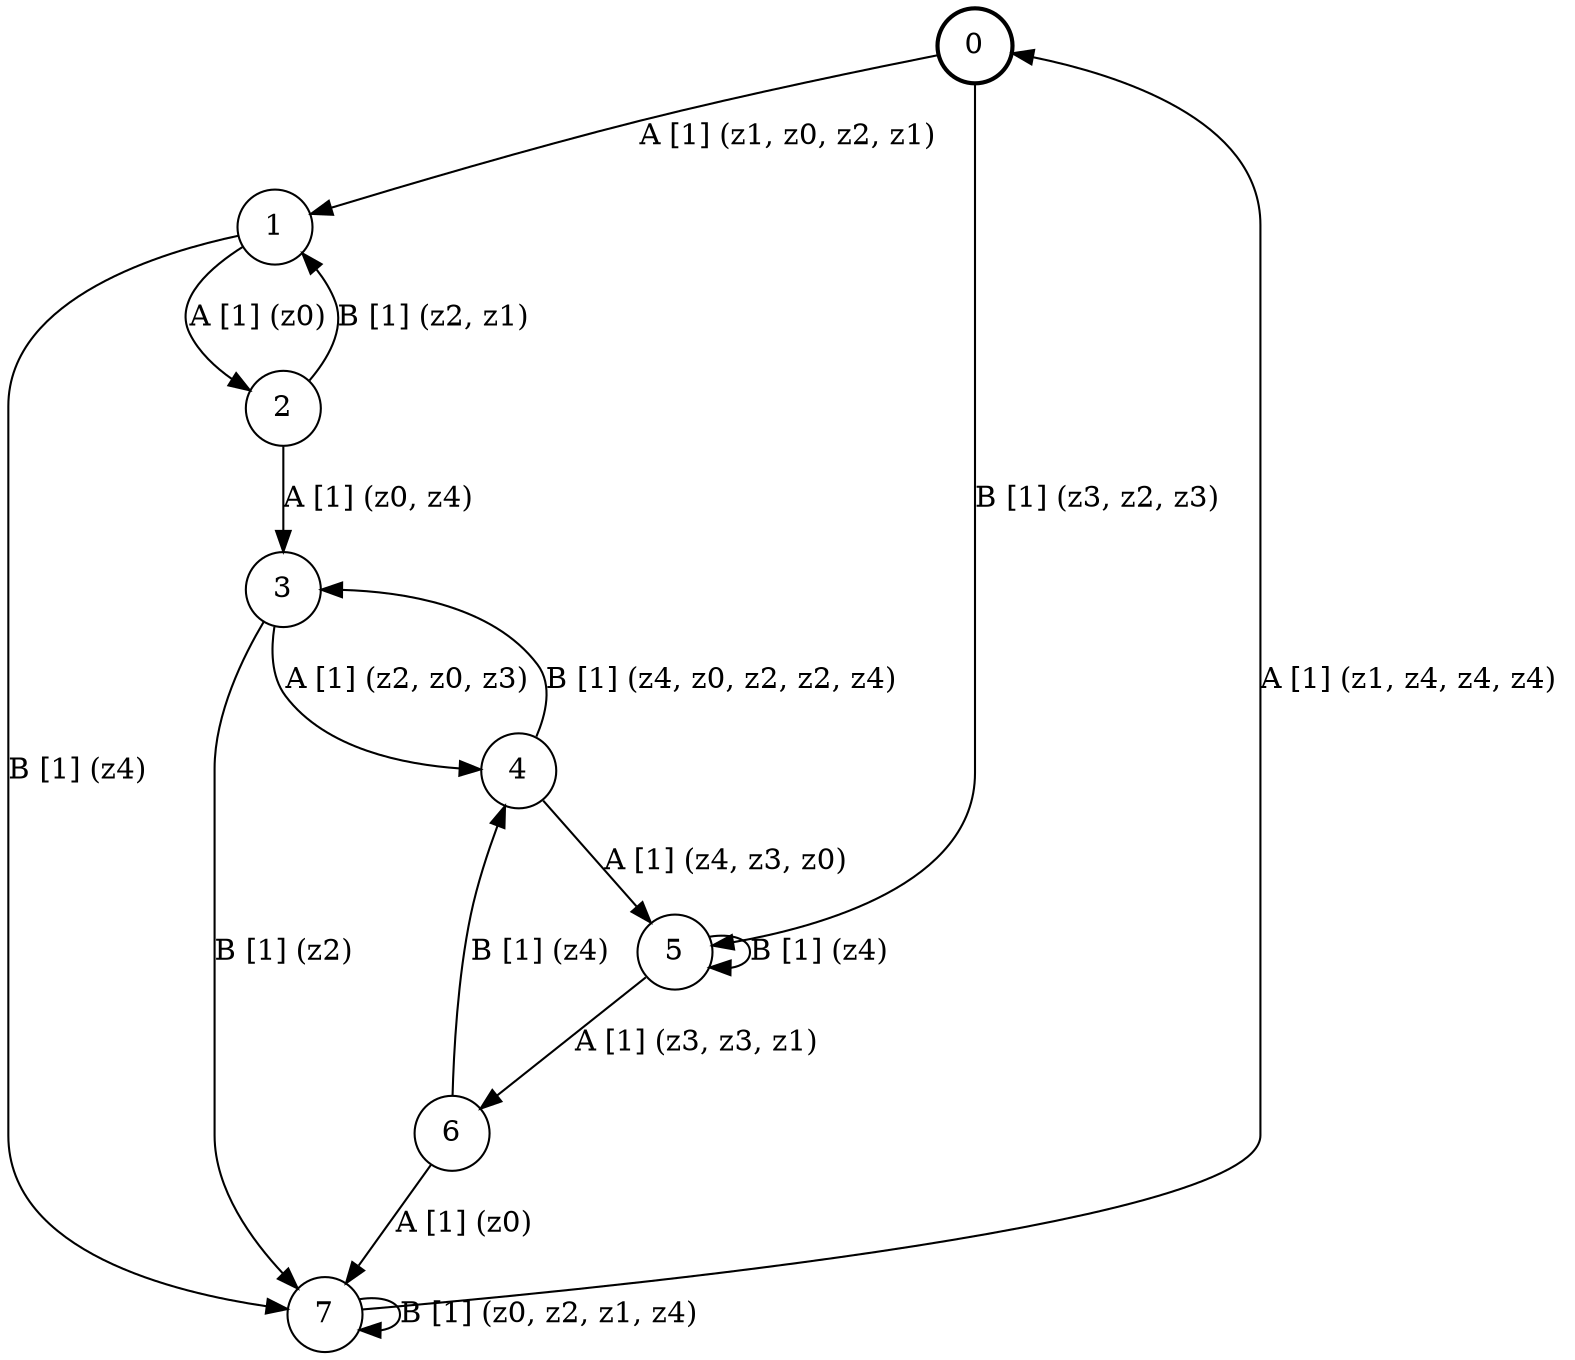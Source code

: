 # generated file, don't try to modify
# command: dot -Tpng <filename> > tree.png
digraph Automaton {
    node [shape = circle];
    0 [style = "bold"];
    0 -> 1 [label = "A [1] (z1, z0, z2, z1) "];
    0 -> 5 [label = "B [1] (z3, z2, z3) "];
    1 -> 2 [label = "A [1] (z0) "];
    1 -> 7 [label = "B [1] (z4) "];
    2 -> 3 [label = "A [1] (z0, z4) "];
    2 -> 1 [label = "B [1] (z2, z1) "];
    3 -> 4 [label = "A [1] (z2, z0, z3) "];
    3 -> 7 [label = "B [1] (z2) "];
    4 -> 5 [label = "A [1] (z4, z3, z0) "];
    4 -> 3 [label = "B [1] (z4, z0, z2, z2, z4) "];
    5 -> 6 [label = "A [1] (z3, z3, z1) "];
    5 -> 5 [label = "B [1] (z4) "];
    6 -> 7 [label = "A [1] (z0) "];
    6 -> 4 [label = "B [1] (z4) "];
    7 -> 0 [label = "A [1] (z1, z4, z4, z4) "];
    7 -> 7 [label = "B [1] (z0, z2, z1, z4) "];
}
